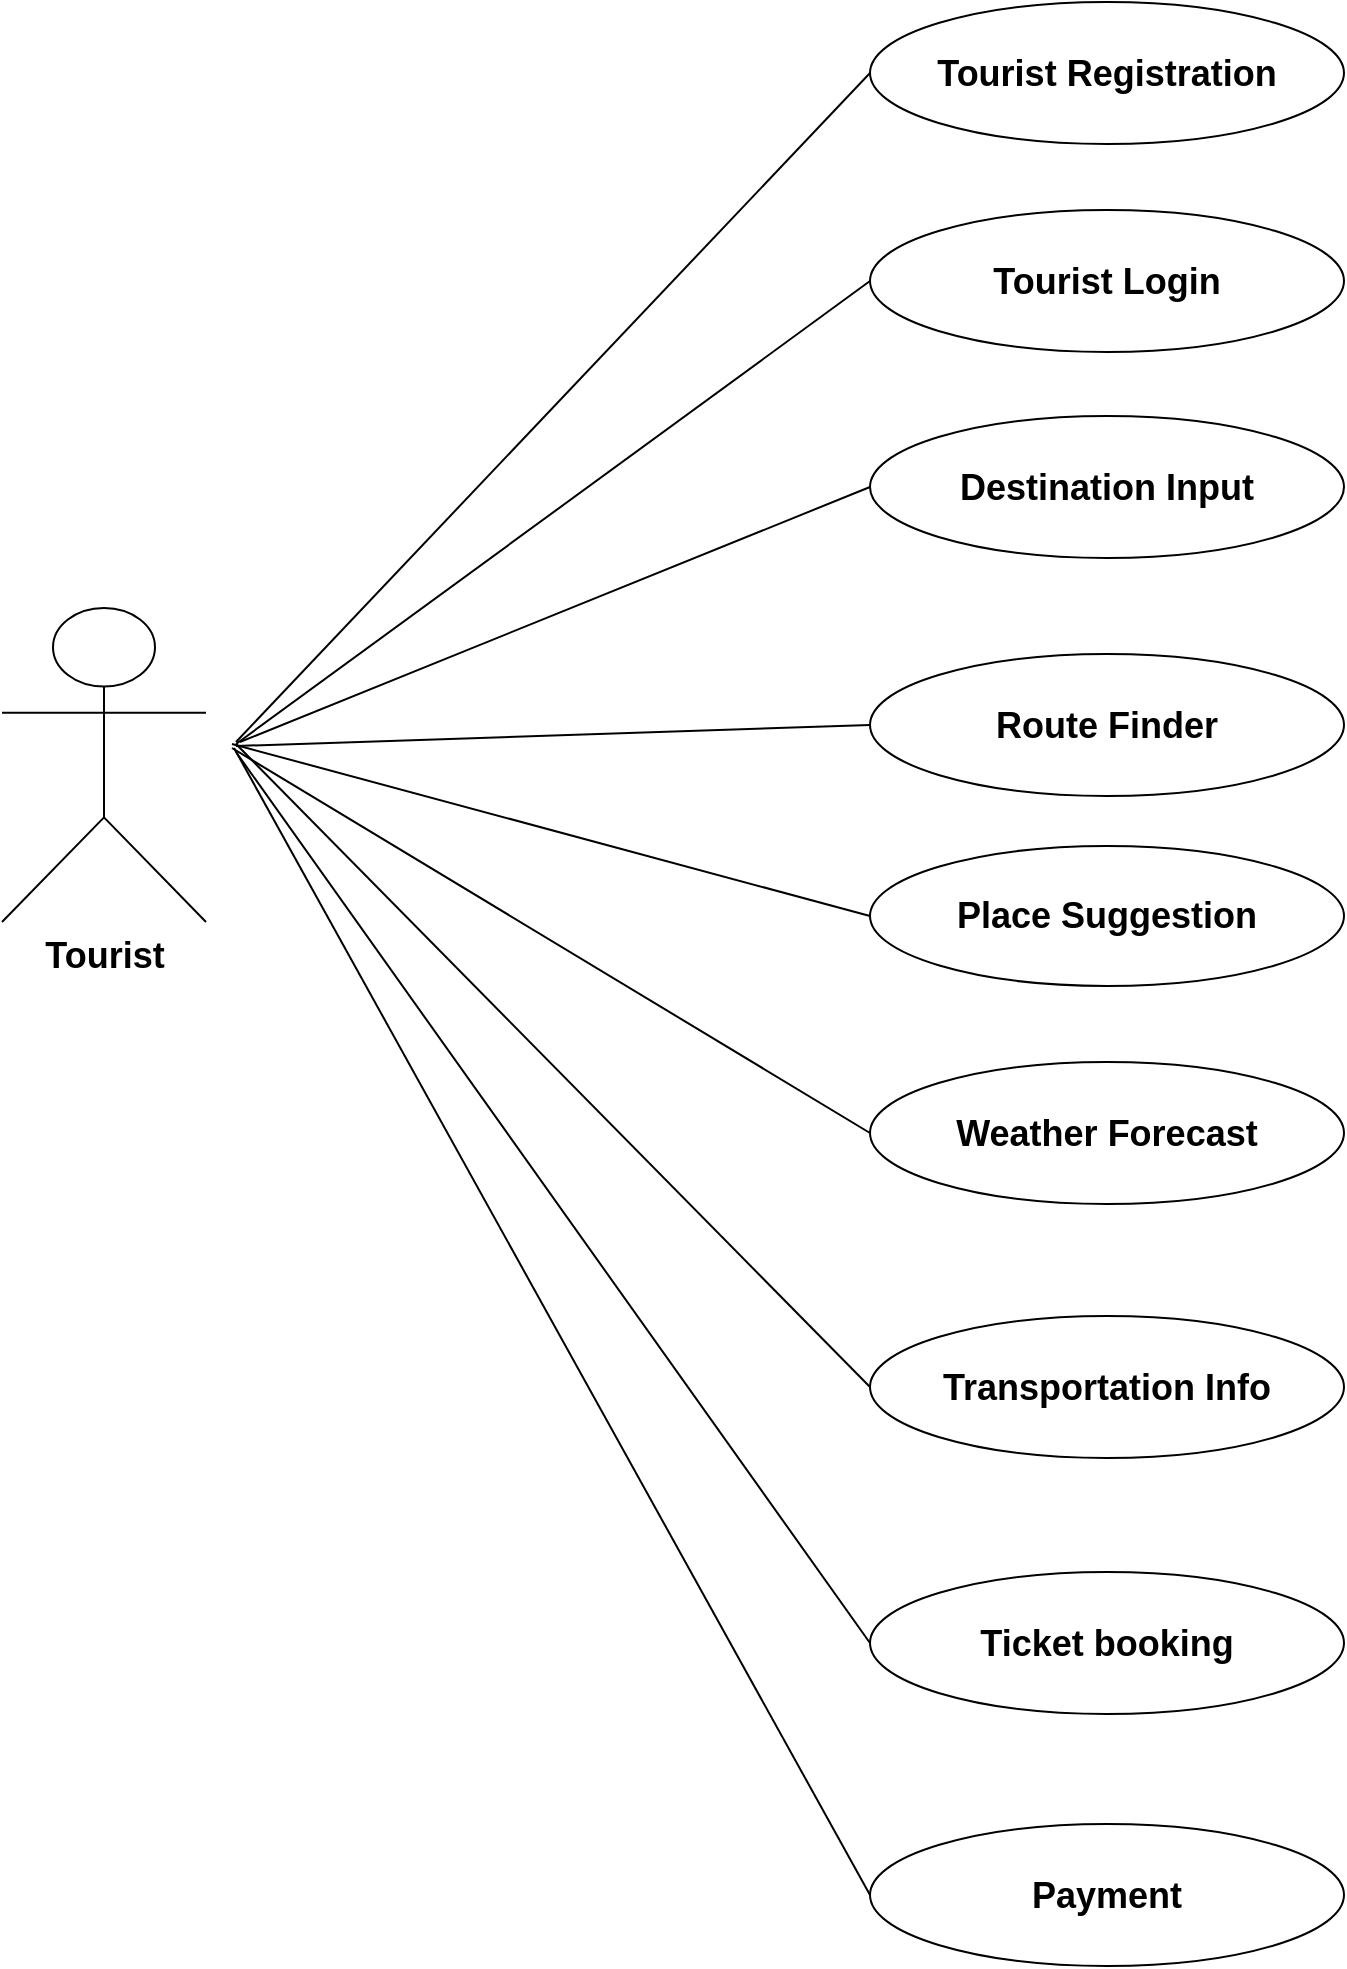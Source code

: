 <mxfile version="14.5.1" type="device" pages="4"><diagram id="c504ub6c2e9OrSDbTKAY" name="Page-1"><mxGraphModel dx="2031" dy="1174" grid="0" gridSize="10" guides="1" tooltips="1" connect="1" arrows="1" fold="1" page="1" pageScale="1" pageWidth="850" pageHeight="1100" math="0" shadow="0"><root><mxCell id="0"/><mxCell id="1" parent="0"/><mxCell id="bZgUB7Mcn8eTEvZgcAyc-1" value="&lt;span style=&quot;font-size: 18px&quot;&gt;&lt;b&gt;Tourist&lt;/b&gt;&lt;/span&gt;" style="shape=umlActor;verticalLabelPosition=bottom;verticalAlign=top;html=1;outlineConnect=0;" parent="1" vertex="1"><mxGeometry x="41" y="330" width="102" height="157" as="geometry"/></mxCell><mxCell id="a5dKL7_Xl_L5GvkCvxRM-13" value="&lt;font style=&quot;font-size: 18px&quot;&gt;&lt;b&gt;Tourist Registration&lt;/b&gt;&lt;/font&gt;" style="ellipse;whiteSpace=wrap;html=1;" parent="1" vertex="1"><mxGeometry x="475" y="27" width="237" height="71" as="geometry"/></mxCell><mxCell id="a5dKL7_Xl_L5GvkCvxRM-17" value="" style="endArrow=none;html=1;entryX=0;entryY=0.5;entryDx=0;entryDy=0;" parent="1" target="a5dKL7_Xl_L5GvkCvxRM-13" edge="1"><mxGeometry width="50" height="50" relative="1" as="geometry"><mxPoint x="158" y="397" as="sourcePoint"/><mxPoint x="450" y="97" as="targetPoint"/></mxGeometry></mxCell><mxCell id="a5dKL7_Xl_L5GvkCvxRM-20" value="&lt;b&gt;&lt;font style=&quot;font-size: 18px&quot;&gt;Tourist Login&lt;/font&gt;&lt;/b&gt;" style="ellipse;whiteSpace=wrap;html=1;" parent="1" vertex="1"><mxGeometry x="475" y="131" width="237" height="71" as="geometry"/></mxCell><mxCell id="a5dKL7_Xl_L5GvkCvxRM-21" value="" style="endArrow=none;html=1;entryX=0;entryY=0.5;entryDx=0;entryDy=0;" parent="1" target="a5dKL7_Xl_L5GvkCvxRM-20" edge="1"><mxGeometry width="50" height="50" relative="1" as="geometry"><mxPoint x="158" y="398" as="sourcePoint"/><mxPoint x="425" y="510" as="targetPoint"/></mxGeometry></mxCell><mxCell id="a5dKL7_Xl_L5GvkCvxRM-22" value="&lt;span style=&quot;font-size: 18px&quot;&gt;&lt;b&gt;Destination Input&lt;/b&gt;&lt;/span&gt;" style="ellipse;whiteSpace=wrap;html=1;" parent="1" vertex="1"><mxGeometry x="475" y="234" width="237" height="71" as="geometry"/></mxCell><mxCell id="a5dKL7_Xl_L5GvkCvxRM-23" value="" style="endArrow=none;html=1;entryX=0;entryY=0.5;entryDx=0;entryDy=0;" parent="1" target="a5dKL7_Xl_L5GvkCvxRM-22" edge="1"><mxGeometry width="50" height="50" relative="1" as="geometry"><mxPoint x="160" y="397" as="sourcePoint"/><mxPoint x="425" y="510" as="targetPoint"/></mxGeometry></mxCell><mxCell id="a5dKL7_Xl_L5GvkCvxRM-24" value="&lt;span style=&quot;font-size: 18px&quot;&gt;&lt;b&gt;Route Finder&lt;/b&gt;&lt;/span&gt;" style="ellipse;whiteSpace=wrap;html=1;" parent="1" vertex="1"><mxGeometry x="475" y="353" width="237" height="71" as="geometry"/></mxCell><mxCell id="a5dKL7_Xl_L5GvkCvxRM-27" value="" style="endArrow=none;html=1;entryX=0;entryY=0.5;entryDx=0;entryDy=0;" parent="1" target="a5dKL7_Xl_L5GvkCvxRM-24" edge="1"><mxGeometry width="50" height="50" relative="1" as="geometry"><mxPoint x="158" y="399" as="sourcePoint"/><mxPoint x="425" y="510" as="targetPoint"/></mxGeometry></mxCell><mxCell id="a5dKL7_Xl_L5GvkCvxRM-28" value="&lt;span style=&quot;font-size: 18px&quot;&gt;&lt;b&gt;Place Suggestion&lt;/b&gt;&lt;/span&gt;" style="ellipse;whiteSpace=wrap;html=1;" parent="1" vertex="1"><mxGeometry x="475" y="449" width="237" height="70" as="geometry"/></mxCell><mxCell id="a5dKL7_Xl_L5GvkCvxRM-29" value="" style="endArrow=none;html=1;entryX=0;entryY=0.5;entryDx=0;entryDy=0;" parent="1" target="a5dKL7_Xl_L5GvkCvxRM-28" edge="1"><mxGeometry width="50" height="50" relative="1" as="geometry"><mxPoint x="156" y="398" as="sourcePoint"/><mxPoint x="425" y="510" as="targetPoint"/></mxGeometry></mxCell><mxCell id="a5dKL7_Xl_L5GvkCvxRM-30" value="&lt;span style=&quot;font-size: 18px&quot;&gt;&lt;b&gt;Weather Forecast&lt;/b&gt;&lt;/span&gt;" style="ellipse;whiteSpace=wrap;html=1;" parent="1" vertex="1"><mxGeometry x="475" y="557" width="237" height="71" as="geometry"/></mxCell><mxCell id="a5dKL7_Xl_L5GvkCvxRM-31" value="" style="endArrow=none;html=1;entryX=0;entryY=0.5;entryDx=0;entryDy=0;" parent="1" target="a5dKL7_Xl_L5GvkCvxRM-30" edge="1"><mxGeometry width="50" height="50" relative="1" as="geometry"><mxPoint x="156" y="400" as="sourcePoint"/><mxPoint x="380" y="540" as="targetPoint"/></mxGeometry></mxCell><mxCell id="a5dKL7_Xl_L5GvkCvxRM-34" value="&lt;span style=&quot;font-size: 18px&quot;&gt;&lt;b&gt;Transportation Info&lt;/b&gt;&lt;/span&gt;" style="ellipse;whiteSpace=wrap;html=1;" parent="1" vertex="1"><mxGeometry x="475" y="684" width="237" height="71" as="geometry"/></mxCell><mxCell id="a5dKL7_Xl_L5GvkCvxRM-35" value="" style="endArrow=none;html=1;entryX=0;entryY=0.5;entryDx=0;entryDy=0;" parent="1" target="a5dKL7_Xl_L5GvkCvxRM-34" edge="1"><mxGeometry width="50" height="50" relative="1" as="geometry"><mxPoint x="158" y="398" as="sourcePoint"/><mxPoint x="425" y="510" as="targetPoint"/></mxGeometry></mxCell><mxCell id="a5dKL7_Xl_L5GvkCvxRM-36" value="&lt;span style=&quot;font-size: 18px&quot;&gt;&lt;b&gt;Ticket booking&lt;/b&gt;&lt;/span&gt;" style="ellipse;whiteSpace=wrap;html=1;" parent="1" vertex="1"><mxGeometry x="475" y="812" width="237" height="71" as="geometry"/></mxCell><mxCell id="a5dKL7_Xl_L5GvkCvxRM-37" value="" style="endArrow=none;html=1;entryX=0;entryY=0.5;entryDx=0;entryDy=0;" parent="1" target="a5dKL7_Xl_L5GvkCvxRM-36" edge="1"><mxGeometry width="50" height="50" relative="1" as="geometry"><mxPoint x="158" y="402" as="sourcePoint"/><mxPoint x="425" y="510" as="targetPoint"/></mxGeometry></mxCell><mxCell id="Me4kmWE8Nmn10HtczPIp-1" value="&lt;span style=&quot;font-size: 18px&quot;&gt;&lt;b&gt;Payment&lt;/b&gt;&lt;/span&gt;" style="ellipse;whiteSpace=wrap;html=1;" parent="1" vertex="1"><mxGeometry x="475" y="938" width="237" height="71" as="geometry"/></mxCell><mxCell id="Me4kmWE8Nmn10HtczPIp-2" value="" style="endArrow=none;html=1;entryX=0;entryY=0.5;entryDx=0;entryDy=0;" parent="1" target="Me4kmWE8Nmn10HtczPIp-1" edge="1"><mxGeometry width="50" height="50" relative="1" as="geometry"><mxPoint x="157" y="400" as="sourcePoint"/><mxPoint x="449" y="535" as="targetPoint"/></mxGeometry></mxCell></root></mxGraphModel></diagram><diagram id="J_9vr_3dIKfGapYFqwru" name="Page-2"><mxGraphModel dx="2031" dy="1174" grid="0" gridSize="10" guides="1" tooltips="1" connect="1" arrows="1" fold="1" page="1" pageScale="1" pageWidth="850" pageHeight="1100" math="0" shadow="0"><root><mxCell id="VS-y3BH4KPRo-XYM4Wp2-0"/><mxCell id="VS-y3BH4KPRo-XYM4Wp2-1" parent="VS-y3BH4KPRo-XYM4Wp2-0"/><mxCell id="P7Oi_5dKHHCdBfxYzVQA-0" value="&lt;b&gt;&lt;font style=&quot;font-size: 18px&quot;&gt;Admin&lt;/font&gt;&lt;/b&gt;" style="shape=umlActor;verticalLabelPosition=bottom;verticalAlign=top;html=1;outlineConnect=0;" parent="VS-y3BH4KPRo-XYM4Wp2-1" vertex="1"><mxGeometry x="90" y="360" width="100" height="160" as="geometry"/></mxCell><mxCell id="4Ov_8m5x3SbzI-zaDxDk-0" value="&lt;span style=&quot;font-size: 18px&quot;&gt;&lt;b&gt;Manage Tourist Details&lt;/b&gt;&lt;/span&gt;" style="ellipse;whiteSpace=wrap;html=1;" parent="VS-y3BH4KPRo-XYM4Wp2-1" vertex="1"><mxGeometry x="480" y="155" width="240" height="80" as="geometry"/></mxCell><mxCell id="LDpgUjGgOX0DHQj_t1-0-0" value="&lt;span style=&quot;font-size: 18px&quot;&gt;&lt;b&gt;Manage Transportation Details&lt;/b&gt;&lt;/span&gt;" style="ellipse;whiteSpace=wrap;html=1;" parent="VS-y3BH4KPRo-XYM4Wp2-1" vertex="1"><mxGeometry x="480" y="287" width="240" height="80" as="geometry"/></mxCell><mxCell id="LDpgUjGgOX0DHQj_t1-0-1" value="&lt;span style=&quot;font-size: 18px&quot;&gt;&lt;b&gt;Booking Details&lt;/b&gt;&lt;/span&gt;" style="ellipse;whiteSpace=wrap;html=1;" parent="VS-y3BH4KPRo-XYM4Wp2-1" vertex="1"><mxGeometry x="480" y="423" width="240" height="80" as="geometry"/></mxCell><mxCell id="LDpgUjGgOX0DHQj_t1-0-2" value="&lt;span style=&quot;font-size: 18px&quot;&gt;&lt;b&gt;Hotel Profiles&amp;nbsp;&lt;/b&gt;&lt;/span&gt;" style="ellipse;whiteSpace=wrap;html=1;" parent="VS-y3BH4KPRo-XYM4Wp2-1" vertex="1"><mxGeometry x="480" y="570" width="240" height="80" as="geometry"/></mxCell><mxCell id="E7gbqvzPhzcsXKM9jbT4-0" value="&lt;span style=&quot;font-size: 18px&quot;&gt;&lt;b&gt;Tourist Spots Information&lt;/b&gt;&lt;/span&gt;" style="ellipse;whiteSpace=wrap;html=1;" parent="VS-y3BH4KPRo-XYM4Wp2-1" vertex="1"><mxGeometry x="480" y="733" width="240" height="80" as="geometry"/></mxCell><mxCell id="E7gbqvzPhzcsXKM9jbT4-1" value="&lt;b&gt;&lt;font style=&quot;font-size: 18px&quot;&gt;View Transaction&lt;/font&gt;&lt;/b&gt;" style="ellipse;whiteSpace=wrap;html=1;" parent="VS-y3BH4KPRo-XYM4Wp2-1" vertex="1"><mxGeometry x="480" y="878" width="240" height="80" as="geometry"/></mxCell><mxCell id="E7gbqvzPhzcsXKM9jbT4-2" value="" style="endArrow=none;html=1;entryX=0;entryY=0.5;entryDx=0;entryDy=0;" parent="VS-y3BH4KPRo-XYM4Wp2-1" target="4Ov_8m5x3SbzI-zaDxDk-0" edge="1"><mxGeometry width="50" height="50" relative="1" as="geometry"><mxPoint x="220" y="430" as="sourcePoint"/><mxPoint x="450" y="530" as="targetPoint"/></mxGeometry></mxCell><mxCell id="E7gbqvzPhzcsXKM9jbT4-3" value="" style="endArrow=none;html=1;entryX=0;entryY=0.5;entryDx=0;entryDy=0;" parent="VS-y3BH4KPRo-XYM4Wp2-1" target="LDpgUjGgOX0DHQj_t1-0-0" edge="1"><mxGeometry width="50" height="50" relative="1" as="geometry"><mxPoint x="220" y="430" as="sourcePoint"/><mxPoint x="490" y="90" as="targetPoint"/></mxGeometry></mxCell><mxCell id="E7gbqvzPhzcsXKM9jbT4-4" value="" style="endArrow=none;html=1;entryX=0;entryY=0.5;entryDx=0;entryDy=0;" parent="VS-y3BH4KPRo-XYM4Wp2-1" target="LDpgUjGgOX0DHQj_t1-0-1" edge="1"><mxGeometry width="50" height="50" relative="1" as="geometry"><mxPoint x="220" y="430" as="sourcePoint"/><mxPoint x="490" y="230" as="targetPoint"/></mxGeometry></mxCell><mxCell id="E7gbqvzPhzcsXKM9jbT4-5" value="" style="endArrow=none;html=1;entryX=0;entryY=0.5;entryDx=0;entryDy=0;" parent="VS-y3BH4KPRo-XYM4Wp2-1" target="LDpgUjGgOX0DHQj_t1-0-2" edge="1"><mxGeometry width="50" height="50" relative="1" as="geometry"><mxPoint x="220" y="430" as="sourcePoint"/><mxPoint x="450" y="530" as="targetPoint"/></mxGeometry></mxCell><mxCell id="E7gbqvzPhzcsXKM9jbT4-6" value="" style="endArrow=none;html=1;entryX=0;entryY=0.5;entryDx=0;entryDy=0;" parent="VS-y3BH4KPRo-XYM4Wp2-1" target="E7gbqvzPhzcsXKM9jbT4-0" edge="1"><mxGeometry width="50" height="50" relative="1" as="geometry"><mxPoint x="220" y="430" as="sourcePoint"/><mxPoint x="450" y="530" as="targetPoint"/></mxGeometry></mxCell><mxCell id="E7gbqvzPhzcsXKM9jbT4-7" value="" style="endArrow=none;html=1;entryX=0;entryY=0.5;entryDx=0;entryDy=0;" parent="VS-y3BH4KPRo-XYM4Wp2-1" target="E7gbqvzPhzcsXKM9jbT4-1" edge="1"><mxGeometry width="50" height="50" relative="1" as="geometry"><mxPoint x="220" y="430" as="sourcePoint"/><mxPoint x="450" y="530" as="targetPoint"/></mxGeometry></mxCell><mxCell id="hkidFkBkBWd_OTubUu4q-0" value="&lt;span style=&quot;font-size: 18px&quot;&gt;&lt;b&gt;Login&lt;/b&gt;&lt;/span&gt;" style="ellipse;whiteSpace=wrap;html=1;" parent="VS-y3BH4KPRo-XYM4Wp2-1" vertex="1"><mxGeometry x="480" y="35" width="240" height="80" as="geometry"/></mxCell><mxCell id="hkidFkBkBWd_OTubUu4q-1" value="" style="endArrow=none;html=1;entryX=0;entryY=0.5;entryDx=0;entryDy=0;" parent="VS-y3BH4KPRo-XYM4Wp2-1" target="hkidFkBkBWd_OTubUu4q-0" edge="1"><mxGeometry width="50" height="50" relative="1" as="geometry"><mxPoint x="221" y="432" as="sourcePoint"/><mxPoint x="449" y="531" as="targetPoint"/></mxGeometry></mxCell></root></mxGraphModel></diagram><diagram id="NdRol61Iq7JHPDxqn2D2" name="Page-3"><mxGraphModel dx="1422" dy="822" grid="0" gridSize="10" guides="1" tooltips="1" connect="1" arrows="1" fold="1" page="1" pageScale="1" pageWidth="850" pageHeight="1100" math="0" shadow="0"><root><mxCell id="GV9l97PkfvPphZvXy7Nz-0"/><mxCell id="GV9l97PkfvPphZvXy7Nz-1" parent="GV9l97PkfvPphZvXy7Nz-0"/><mxCell id="GV9l97PkfvPphZvXy7Nz-2" value="&lt;span style=&quot;font-size: 18px&quot;&gt;&lt;b&gt;Travel Agent&lt;/b&gt;&lt;/span&gt;" style="shape=umlActor;verticalLabelPosition=bottom;verticalAlign=top;html=1;outlineConnect=0;" parent="GV9l97PkfvPphZvXy7Nz-1" vertex="1"><mxGeometry x="100" y="390" width="100" height="150" as="geometry"/></mxCell><mxCell id="IRxbnpYmGsQJXxURnjTk-0" value="&lt;b&gt;&lt;font style=&quot;font-size: 18px&quot;&gt;View Menu&lt;/font&gt;&lt;/b&gt;" style="ellipse;whiteSpace=wrap;html=1;" parent="GV9l97PkfvPphZvXy7Nz-1" vertex="1"><mxGeometry x="500" y="100" width="240" height="80" as="geometry"/></mxCell><mxCell id="6otVPOI2PyyG9IaxoFhi-0" value="&lt;b&gt;&lt;font style=&quot;font-size: 18px&quot;&gt;Receive Order&lt;/font&gt;&lt;/b&gt;" style="ellipse;whiteSpace=wrap;html=1;" parent="GV9l97PkfvPphZvXy7Nz-1" vertex="1"><mxGeometry x="500" y="270" width="240" height="80" as="geometry"/></mxCell><mxCell id="6otVPOI2PyyG9IaxoFhi-1" value="&lt;b&gt;&lt;font style=&quot;font-size: 18px&quot;&gt;Confirm Order&lt;/font&gt;&lt;/b&gt;" style="ellipse;whiteSpace=wrap;html=1;" parent="GV9l97PkfvPphZvXy7Nz-1" vertex="1"><mxGeometry x="500" y="450" width="240" height="80" as="geometry"/></mxCell><mxCell id="BQ9w2ENlqn-ZFUD6jAB0-0" value="&lt;b&gt;&lt;font style=&quot;font-size: 18px&quot;&gt;Send Notification for Ready Order&lt;/font&gt;&lt;/b&gt;" style="ellipse;whiteSpace=wrap;html=1;" parent="GV9l97PkfvPphZvXy7Nz-1" vertex="1"><mxGeometry x="490" y="650" width="260" height="100" as="geometry"/></mxCell><mxCell id="pGcEl0leDkDqmQ7PCwff-0" value="" style="endArrow=none;html=1;entryX=0;entryY=0.5;entryDx=0;entryDy=0;" parent="GV9l97PkfvPphZvXy7Nz-1" target="IRxbnpYmGsQJXxURnjTk-0" edge="1"><mxGeometry width="50" height="50" relative="1" as="geometry"><mxPoint x="230" y="470" as="sourcePoint"/><mxPoint x="450" y="520" as="targetPoint"/></mxGeometry></mxCell><mxCell id="pGcEl0leDkDqmQ7PCwff-1" value="" style="endArrow=none;html=1;entryX=0;entryY=0.5;entryDx=0;entryDy=0;" parent="GV9l97PkfvPphZvXy7Nz-1" target="6otVPOI2PyyG9IaxoFhi-0" edge="1"><mxGeometry width="50" height="50" relative="1" as="geometry"><mxPoint x="230" y="470" as="sourcePoint"/><mxPoint x="450" y="520" as="targetPoint"/></mxGeometry></mxCell><mxCell id="pGcEl0leDkDqmQ7PCwff-2" value="" style="endArrow=none;html=1;entryX=0;entryY=0.5;entryDx=0;entryDy=0;" parent="GV9l97PkfvPphZvXy7Nz-1" target="6otVPOI2PyyG9IaxoFhi-1" edge="1"><mxGeometry width="50" height="50" relative="1" as="geometry"><mxPoint x="230" y="470" as="sourcePoint"/><mxPoint x="450" y="520" as="targetPoint"/></mxGeometry></mxCell><mxCell id="pGcEl0leDkDqmQ7PCwff-3" value="" style="endArrow=none;html=1;entryX=0;entryY=0.5;entryDx=0;entryDy=0;" parent="GV9l97PkfvPphZvXy7Nz-1" target="BQ9w2ENlqn-ZFUD6jAB0-0" edge="1"><mxGeometry width="50" height="50" relative="1" as="geometry"><mxPoint x="230" y="470" as="sourcePoint"/><mxPoint x="450" y="520" as="targetPoint"/></mxGeometry></mxCell></root></mxGraphModel></diagram><diagram id="dZAwToj3c71H5zvgZP3_" name="Page-4"><mxGraphModel dx="1422" dy="822" grid="0" gridSize="10" guides="1" tooltips="1" connect="1" arrows="1" fold="1" page="1" pageScale="1" pageWidth="850" pageHeight="1100" math="0" shadow="0"><root><mxCell id="gIA_TR7vsstjPVPsVePw-0"/><mxCell id="gIA_TR7vsstjPVPsVePw-1" parent="gIA_TR7vsstjPVPsVePw-0"/><mxCell id="gIA_TR7vsstjPVPsVePw-2" value="&lt;b&gt;&lt;font style=&quot;font-size: 18px&quot;&gt;Delivery Boy&lt;/font&gt;&lt;/b&gt;" style="shape=umlActor;verticalLabelPosition=bottom;verticalAlign=top;html=1;outlineConnect=0;" parent="gIA_TR7vsstjPVPsVePw-1" vertex="1"><mxGeometry x="90" y="390" width="100" height="150" as="geometry"/></mxCell><mxCell id="oFpY-rIz1lJbnMIB4caK-0" value="&lt;b&gt;&lt;font style=&quot;font-size: 17px&quot;&gt;Send Notification when food is picked up&lt;/font&gt;&lt;/b&gt;" style="ellipse;whiteSpace=wrap;html=1;" parent="gIA_TR7vsstjPVPsVePw-1" vertex="1"><mxGeometry x="400" y="280" width="350" height="120" as="geometry"/></mxCell><mxCell id="bTrneWGxvo2rgm9OwE5k-0" value="&lt;span style=&quot;font-size: 17px&quot;&gt;&lt;b&gt;Confirm after delivery is done&lt;/b&gt;&lt;/span&gt;" style="ellipse;whiteSpace=wrap;html=1;" parent="gIA_TR7vsstjPVPsVePw-1" vertex="1"><mxGeometry x="400" y="540" width="350" height="120" as="geometry"/></mxCell><mxCell id="bTrneWGxvo2rgm9OwE5k-1" value="" style="endArrow=none;html=1;entryX=0;entryY=0.5;entryDx=0;entryDy=0;" parent="gIA_TR7vsstjPVPsVePw-1" target="oFpY-rIz1lJbnMIB4caK-0" edge="1"><mxGeometry width="50" height="50" relative="1" as="geometry"><mxPoint x="200" y="470" as="sourcePoint"/><mxPoint x="450" y="520" as="targetPoint"/></mxGeometry></mxCell><mxCell id="bTrneWGxvo2rgm9OwE5k-2" value="" style="endArrow=none;html=1;entryX=0;entryY=0.5;entryDx=0;entryDy=0;" parent="gIA_TR7vsstjPVPsVePw-1" target="bTrneWGxvo2rgm9OwE5k-0" edge="1"><mxGeometry width="50" height="50" relative="1" as="geometry"><mxPoint x="200" y="470" as="sourcePoint"/><mxPoint x="340" y="640" as="targetPoint"/></mxGeometry></mxCell></root></mxGraphModel></diagram></mxfile>